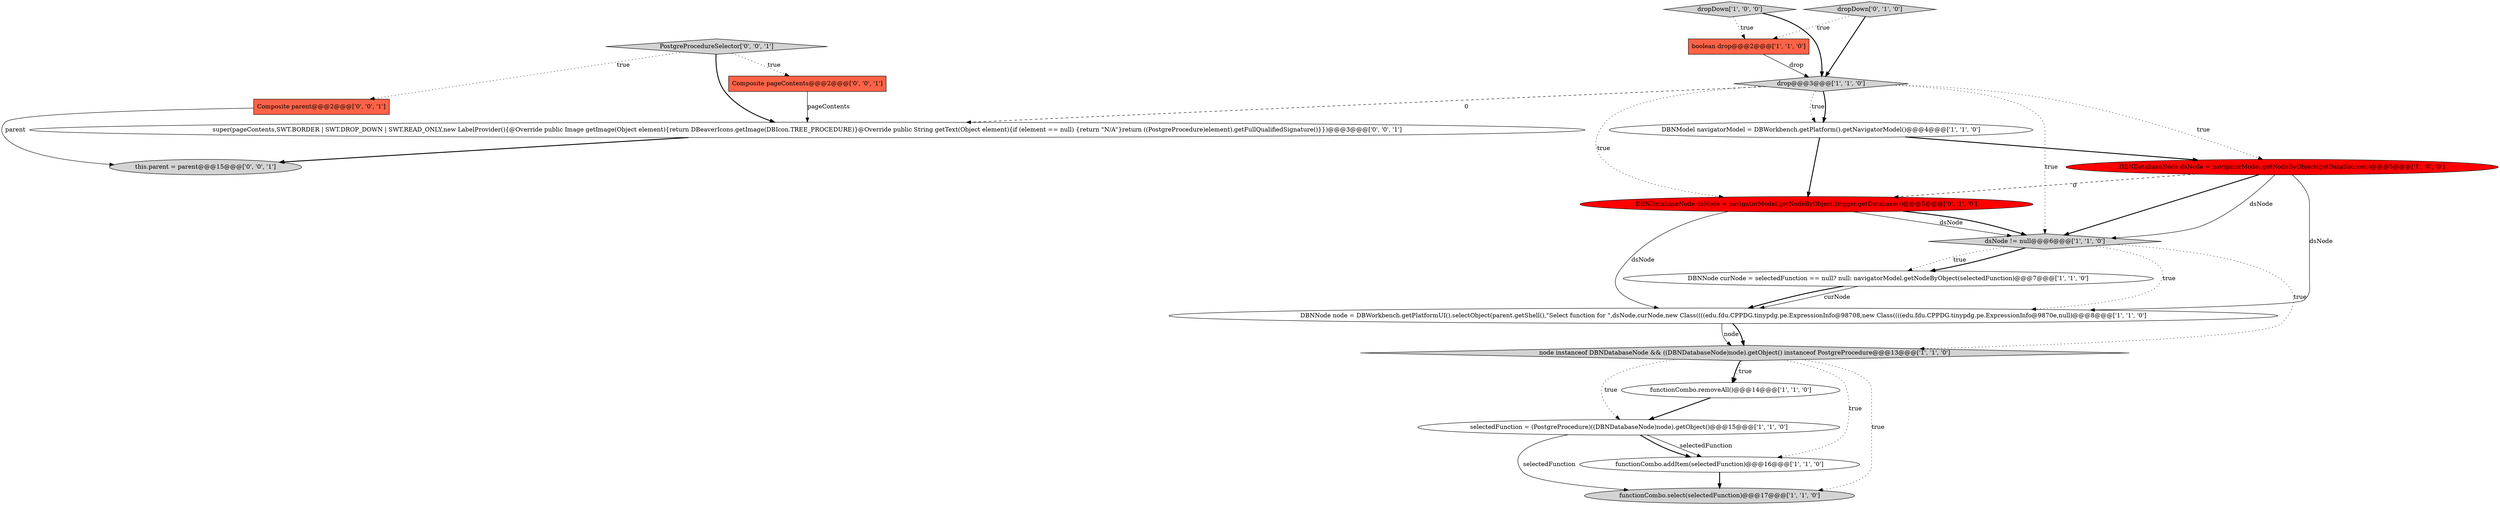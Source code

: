 digraph {
10 [style = filled, label = "node instanceof DBNDatabaseNode && ((DBNDatabaseNode)node).getObject() instanceof PostgreProcedure@@@13@@@['1', '1', '0']", fillcolor = lightgray, shape = diamond image = "AAA0AAABBB1BBB"];
3 [style = filled, label = "selectedFunction = (PostgreProcedure)((DBNDatabaseNode)node).getObject()@@@15@@@['1', '1', '0']", fillcolor = white, shape = ellipse image = "AAA0AAABBB1BBB"];
13 [style = filled, label = "DBNDatabaseNode dsNode = navigatorModel.getNodeByObject(trigger.getDatabase())@@@5@@@['0', '1', '0']", fillcolor = red, shape = ellipse image = "AAA1AAABBB2BBB"];
8 [style = filled, label = "DBNModel navigatorModel = DBWorkbench.getPlatform().getNavigatorModel()@@@4@@@['1', '1', '0']", fillcolor = white, shape = ellipse image = "AAA0AAABBB1BBB"];
17 [style = filled, label = "super(pageContents,SWT.BORDER | SWT.DROP_DOWN | SWT.READ_ONLY,new LabelProvider(){@Override public Image getImage(Object element){return DBeaverIcons.getImage(DBIcon.TREE_PROCEDURE)}@Override public String getText(Object element){if (element == null) {return \"N/A\"}return ((PostgreProcedure)element).getFullQualifiedSignature()}})@@@3@@@['0', '0', '1']", fillcolor = white, shape = ellipse image = "AAA0AAABBB3BBB"];
18 [style = filled, label = "this.parent = parent@@@15@@@['0', '0', '1']", fillcolor = lightgray, shape = ellipse image = "AAA0AAABBB3BBB"];
9 [style = filled, label = "DBNNode node = DBWorkbench.getPlatformUI().selectObject(parent.getShell(),\"Select function for \",dsNode,curNode,new Class((((edu.fdu.CPPDG.tinypdg.pe.ExpressionInfo@98708,new Class((((edu.fdu.CPPDG.tinypdg.pe.ExpressionInfo@9870e,null)@@@8@@@['1', '1', '0']", fillcolor = white, shape = ellipse image = "AAA0AAABBB1BBB"];
1 [style = filled, label = "dropDown['1', '0', '0']", fillcolor = lightgray, shape = diamond image = "AAA0AAABBB1BBB"];
11 [style = filled, label = "dsNode != null@@@6@@@['1', '1', '0']", fillcolor = lightgray, shape = diamond image = "AAA0AAABBB1BBB"];
12 [style = filled, label = "functionCombo.removeAll()@@@14@@@['1', '1', '0']", fillcolor = white, shape = ellipse image = "AAA0AAABBB1BBB"];
7 [style = filled, label = "functionCombo.select(selectedFunction)@@@17@@@['1', '1', '0']", fillcolor = lightgray, shape = ellipse image = "AAA0AAABBB1BBB"];
19 [style = filled, label = "Composite pageContents@@@2@@@['0', '0', '1']", fillcolor = tomato, shape = box image = "AAA0AAABBB3BBB"];
15 [style = filled, label = "Composite parent@@@2@@@['0', '0', '1']", fillcolor = tomato, shape = box image = "AAA0AAABBB3BBB"];
2 [style = filled, label = "boolean drop@@@2@@@['1', '1', '0']", fillcolor = tomato, shape = box image = "AAA0AAABBB1BBB"];
0 [style = filled, label = "DBNNode curNode = selectedFunction == null? null: navigatorModel.getNodeByObject(selectedFunction)@@@7@@@['1', '1', '0']", fillcolor = white, shape = ellipse image = "AAA0AAABBB1BBB"];
4 [style = filled, label = "drop@@@3@@@['1', '1', '0']", fillcolor = lightgray, shape = diamond image = "AAA0AAABBB1BBB"];
6 [style = filled, label = "DBNDatabaseNode dsNode = navigatorModel.getNodeByObject(getDataSource())@@@5@@@['1', '0', '0']", fillcolor = red, shape = ellipse image = "AAA1AAABBB1BBB"];
5 [style = filled, label = "functionCombo.addItem(selectedFunction)@@@16@@@['1', '1', '0']", fillcolor = white, shape = ellipse image = "AAA0AAABBB1BBB"];
14 [style = filled, label = "dropDown['0', '1', '0']", fillcolor = lightgray, shape = diamond image = "AAA0AAABBB2BBB"];
16 [style = filled, label = "PostgreProcedureSelector['0', '0', '1']", fillcolor = lightgray, shape = diamond image = "AAA0AAABBB3BBB"];
4->6 [style = dotted, label="true"];
16->19 [style = dotted, label="true"];
14->2 [style = dotted, label="true"];
1->4 [style = bold, label=""];
0->9 [style = bold, label=""];
10->12 [style = dotted, label="true"];
13->9 [style = solid, label="dsNode"];
6->9 [style = solid, label="dsNode"];
6->11 [style = solid, label="dsNode"];
9->10 [style = solid, label="node"];
4->17 [style = dashed, label="0"];
0->9 [style = solid, label="curNode"];
3->7 [style = solid, label="selectedFunction"];
11->10 [style = dotted, label="true"];
4->8 [style = dotted, label="true"];
13->11 [style = solid, label="dsNode"];
4->11 [style = dotted, label="true"];
10->3 [style = dotted, label="true"];
11->9 [style = dotted, label="true"];
15->18 [style = solid, label="parent"];
8->6 [style = bold, label=""];
16->17 [style = bold, label=""];
9->10 [style = bold, label=""];
10->5 [style = dotted, label="true"];
13->11 [style = bold, label=""];
3->5 [style = solid, label="selectedFunction"];
4->13 [style = dotted, label="true"];
3->5 [style = bold, label=""];
11->0 [style = bold, label=""];
14->4 [style = bold, label=""];
6->13 [style = dashed, label="0"];
19->17 [style = solid, label="pageContents"];
2->4 [style = solid, label="drop"];
10->12 [style = bold, label=""];
11->0 [style = dotted, label="true"];
6->11 [style = bold, label=""];
4->8 [style = bold, label=""];
5->7 [style = bold, label=""];
12->3 [style = bold, label=""];
1->2 [style = dotted, label="true"];
10->7 [style = dotted, label="true"];
17->18 [style = bold, label=""];
8->13 [style = bold, label=""];
16->15 [style = dotted, label="true"];
}

